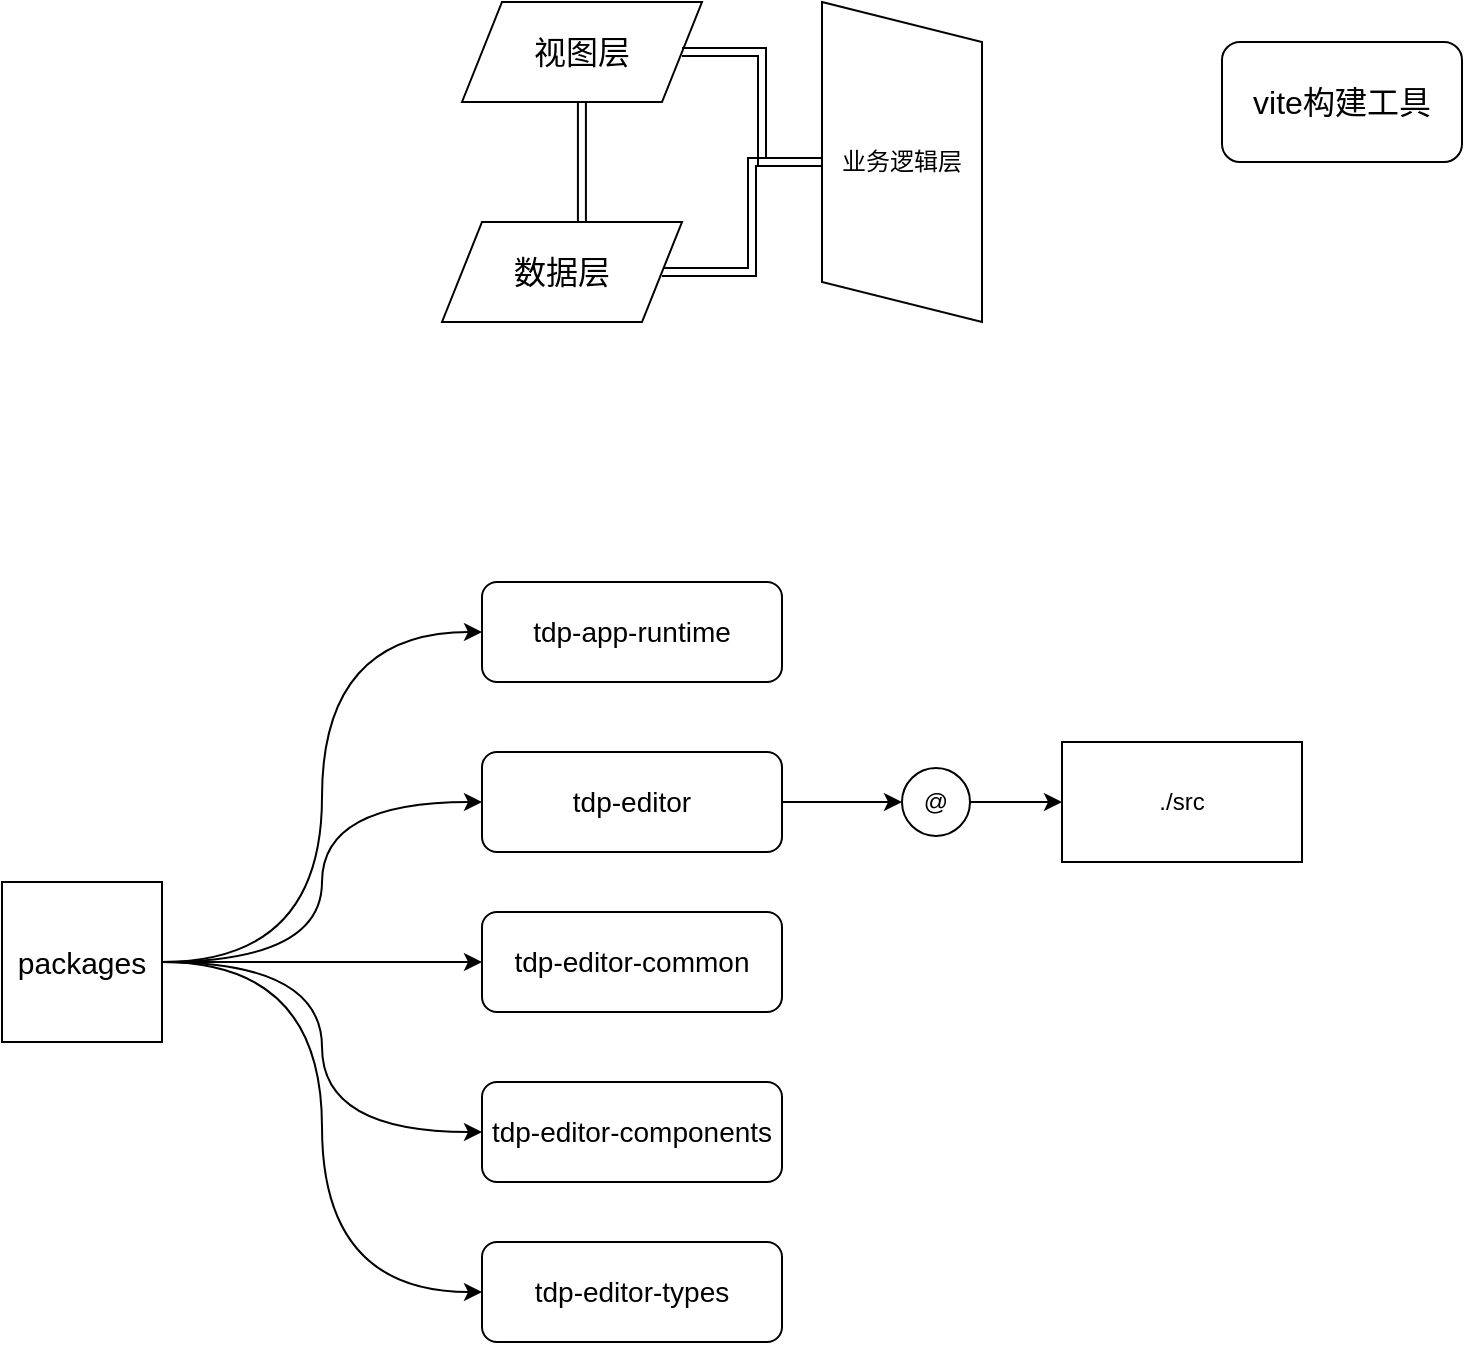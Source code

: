 <mxfile version="21.2.9" type="github">
  <diagram name="第 1 页" id="lFHdc6uZ4ziSXUPOyfG9">
    <mxGraphModel dx="1877" dy="581" grid="1" gridSize="10" guides="1" tooltips="1" connect="1" arrows="1" fold="1" page="1" pageScale="1" pageWidth="827" pageHeight="1169" math="0" shadow="0">
      <root>
        <mxCell id="0" />
        <mxCell id="1" parent="0" />
        <mxCell id="yslJbLVZ40MC1qH9O_Of-6" style="edgeStyle=orthogonalEdgeStyle;rounded=0;orthogonalLoop=1;jettySize=auto;html=1;entryX=0.583;entryY=0.044;entryDx=0;entryDy=0;entryPerimeter=0;shape=link;" parent="1" source="yslJbLVZ40MC1qH9O_Of-1" target="yslJbLVZ40MC1qH9O_Of-2" edge="1">
          <mxGeometry relative="1" as="geometry" />
        </mxCell>
        <mxCell id="yslJbLVZ40MC1qH9O_Of-1" value="&lt;font style=&quot;font-size: 16px;&quot;&gt;视图层&lt;/font&gt;" style="shape=parallelogram;perimeter=parallelogramPerimeter;whiteSpace=wrap;html=1;fixedSize=1;" parent="1" vertex="1">
          <mxGeometry x="170" y="80" width="120" height="50" as="geometry" />
        </mxCell>
        <mxCell id="yslJbLVZ40MC1qH9O_Of-8" style="edgeStyle=orthogonalEdgeStyle;rounded=0;orthogonalLoop=1;jettySize=auto;html=1;exitX=1;exitY=0.5;exitDx=0;exitDy=0;entryX=0.5;entryY=1;entryDx=0;entryDy=0;shape=link;" parent="1" source="yslJbLVZ40MC1qH9O_Of-2" target="yslJbLVZ40MC1qH9O_Of-3" edge="1">
          <mxGeometry relative="1" as="geometry" />
        </mxCell>
        <mxCell id="yslJbLVZ40MC1qH9O_Of-2" value="&lt;font style=&quot;font-size: 16px;&quot;&gt;数据层&lt;/font&gt;" style="shape=parallelogram;perimeter=parallelogramPerimeter;whiteSpace=wrap;html=1;fixedSize=1;" parent="1" vertex="1">
          <mxGeometry x="160" y="190" width="120" height="50" as="geometry" />
        </mxCell>
        <mxCell id="yslJbLVZ40MC1qH9O_Of-7" style="edgeStyle=orthogonalEdgeStyle;rounded=0;orthogonalLoop=1;jettySize=auto;html=1;entryX=1;entryY=0.5;entryDx=0;entryDy=0;shape=link;" parent="1" source="yslJbLVZ40MC1qH9O_Of-3" target="yslJbLVZ40MC1qH9O_Of-1" edge="1">
          <mxGeometry relative="1" as="geometry" />
        </mxCell>
        <mxCell id="yslJbLVZ40MC1qH9O_Of-3" value="业务逻辑层" style="shape=parallelogram;perimeter=parallelogramPerimeter;whiteSpace=wrap;html=1;fixedSize=1;direction=south;rotation=0;" parent="1" vertex="1">
          <mxGeometry x="350" y="80" width="80" height="160" as="geometry" />
        </mxCell>
        <mxCell id="yslJbLVZ40MC1qH9O_Of-16" style="edgeStyle=orthogonalEdgeStyle;rounded=0;orthogonalLoop=1;jettySize=auto;html=1;exitX=1;exitY=0.5;exitDx=0;exitDy=0;entryX=0;entryY=0.5;entryDx=0;entryDy=0;curved=1;" parent="1" source="yslJbLVZ40MC1qH9O_Of-9" target="yslJbLVZ40MC1qH9O_Of-10" edge="1">
          <mxGeometry relative="1" as="geometry" />
        </mxCell>
        <mxCell id="yslJbLVZ40MC1qH9O_Of-17" style="edgeStyle=orthogonalEdgeStyle;rounded=0;orthogonalLoop=1;jettySize=auto;html=1;exitX=1;exitY=0.5;exitDx=0;exitDy=0;entryX=0;entryY=0.5;entryDx=0;entryDy=0;curved=1;" parent="1" source="yslJbLVZ40MC1qH9O_Of-9" target="yslJbLVZ40MC1qH9O_Of-12" edge="1">
          <mxGeometry relative="1" as="geometry" />
        </mxCell>
        <mxCell id="yslJbLVZ40MC1qH9O_Of-18" style="edgeStyle=orthogonalEdgeStyle;rounded=0;orthogonalLoop=1;jettySize=auto;html=1;exitX=1;exitY=0.5;exitDx=0;exitDy=0;entryX=0;entryY=0.5;entryDx=0;entryDy=0;" parent="1" source="yslJbLVZ40MC1qH9O_Of-9" target="yslJbLVZ40MC1qH9O_Of-13" edge="1">
          <mxGeometry relative="1" as="geometry" />
        </mxCell>
        <mxCell id="yslJbLVZ40MC1qH9O_Of-19" style="edgeStyle=orthogonalEdgeStyle;rounded=0;orthogonalLoop=1;jettySize=auto;html=1;exitX=1;exitY=0.5;exitDx=0;exitDy=0;entryX=0;entryY=0.5;entryDx=0;entryDy=0;curved=1;" parent="1" source="yslJbLVZ40MC1qH9O_Of-9" target="yslJbLVZ40MC1qH9O_Of-14" edge="1">
          <mxGeometry relative="1" as="geometry" />
        </mxCell>
        <mxCell id="yslJbLVZ40MC1qH9O_Of-20" style="edgeStyle=orthogonalEdgeStyle;rounded=0;orthogonalLoop=1;jettySize=auto;html=1;exitX=1;exitY=0.5;exitDx=0;exitDy=0;entryX=0;entryY=0.5;entryDx=0;entryDy=0;curved=1;" parent="1" source="yslJbLVZ40MC1qH9O_Of-9" target="yslJbLVZ40MC1qH9O_Of-11" edge="1">
          <mxGeometry relative="1" as="geometry" />
        </mxCell>
        <mxCell id="yslJbLVZ40MC1qH9O_Of-9" value="&lt;font style=&quot;font-size: 15px;&quot;&gt;packages&lt;/font&gt;" style="whiteSpace=wrap;html=1;aspect=fixed;" parent="1" vertex="1">
          <mxGeometry x="-60" y="520" width="80" height="80" as="geometry" />
        </mxCell>
        <mxCell id="yslJbLVZ40MC1qH9O_Of-10" value="&lt;font style=&quot;font-size: 14px;&quot;&gt;tdp-app-runtime&lt;/font&gt;" style="rounded=1;whiteSpace=wrap;html=1;" parent="1" vertex="1">
          <mxGeometry x="180" y="370" width="150" height="50" as="geometry" />
        </mxCell>
        <mxCell id="yslJbLVZ40MC1qH9O_Of-11" value="&lt;font style=&quot;font-size: 14px;&quot;&gt;tdp-editor-types&lt;/font&gt;" style="rounded=1;whiteSpace=wrap;html=1;" parent="1" vertex="1">
          <mxGeometry x="180" y="700" width="150" height="50" as="geometry" />
        </mxCell>
        <mxCell id="ciKXF15jDBhxmE62Npnx-5" style="edgeStyle=orthogonalEdgeStyle;rounded=0;orthogonalLoop=1;jettySize=auto;html=1;exitX=1;exitY=0.5;exitDx=0;exitDy=0;entryX=0;entryY=0.5;entryDx=0;entryDy=0;" edge="1" parent="1" source="yslJbLVZ40MC1qH9O_Of-12" target="ciKXF15jDBhxmE62Npnx-1">
          <mxGeometry relative="1" as="geometry" />
        </mxCell>
        <mxCell id="yslJbLVZ40MC1qH9O_Of-12" value="&lt;font style=&quot;font-size: 14px;&quot;&gt;tdp-editor&lt;/font&gt;" style="rounded=1;whiteSpace=wrap;html=1;" parent="1" vertex="1">
          <mxGeometry x="180" y="455" width="150" height="50" as="geometry" />
        </mxCell>
        <mxCell id="yslJbLVZ40MC1qH9O_Of-13" value="&lt;font style=&quot;font-size: 14px;&quot;&gt;tdp-editor-common&lt;/font&gt;" style="rounded=1;whiteSpace=wrap;html=1;" parent="1" vertex="1">
          <mxGeometry x="180" y="535" width="150" height="50" as="geometry" />
        </mxCell>
        <mxCell id="yslJbLVZ40MC1qH9O_Of-14" value="&lt;font style=&quot;font-size: 14px;&quot;&gt;tdp-editor-components&lt;/font&gt;" style="rounded=1;whiteSpace=wrap;html=1;" parent="1" vertex="1">
          <mxGeometry x="180" y="620" width="150" height="50" as="geometry" />
        </mxCell>
        <mxCell id="ciKXF15jDBhxmE62Npnx-3" value="" style="edgeStyle=orthogonalEdgeStyle;rounded=0;orthogonalLoop=1;jettySize=auto;html=1;" edge="1" parent="1" source="ciKXF15jDBhxmE62Npnx-1" target="ciKXF15jDBhxmE62Npnx-2">
          <mxGeometry relative="1" as="geometry" />
        </mxCell>
        <mxCell id="ciKXF15jDBhxmE62Npnx-1" value="@" style="ellipse;whiteSpace=wrap;html=1;aspect=fixed;" vertex="1" parent="1">
          <mxGeometry x="390" y="463" width="34" height="34" as="geometry" />
        </mxCell>
        <mxCell id="ciKXF15jDBhxmE62Npnx-2" value="./src" style="whiteSpace=wrap;html=1;" vertex="1" parent="1">
          <mxGeometry x="470" y="450" width="120" height="60" as="geometry" />
        </mxCell>
        <mxCell id="ciKXF15jDBhxmE62Npnx-7" value="&lt;font style=&quot;font-size: 16px;&quot;&gt;vite构建工具&lt;/font&gt;" style="rounded=1;whiteSpace=wrap;html=1;" vertex="1" parent="1">
          <mxGeometry x="550" y="100" width="120" height="60" as="geometry" />
        </mxCell>
      </root>
    </mxGraphModel>
  </diagram>
</mxfile>
